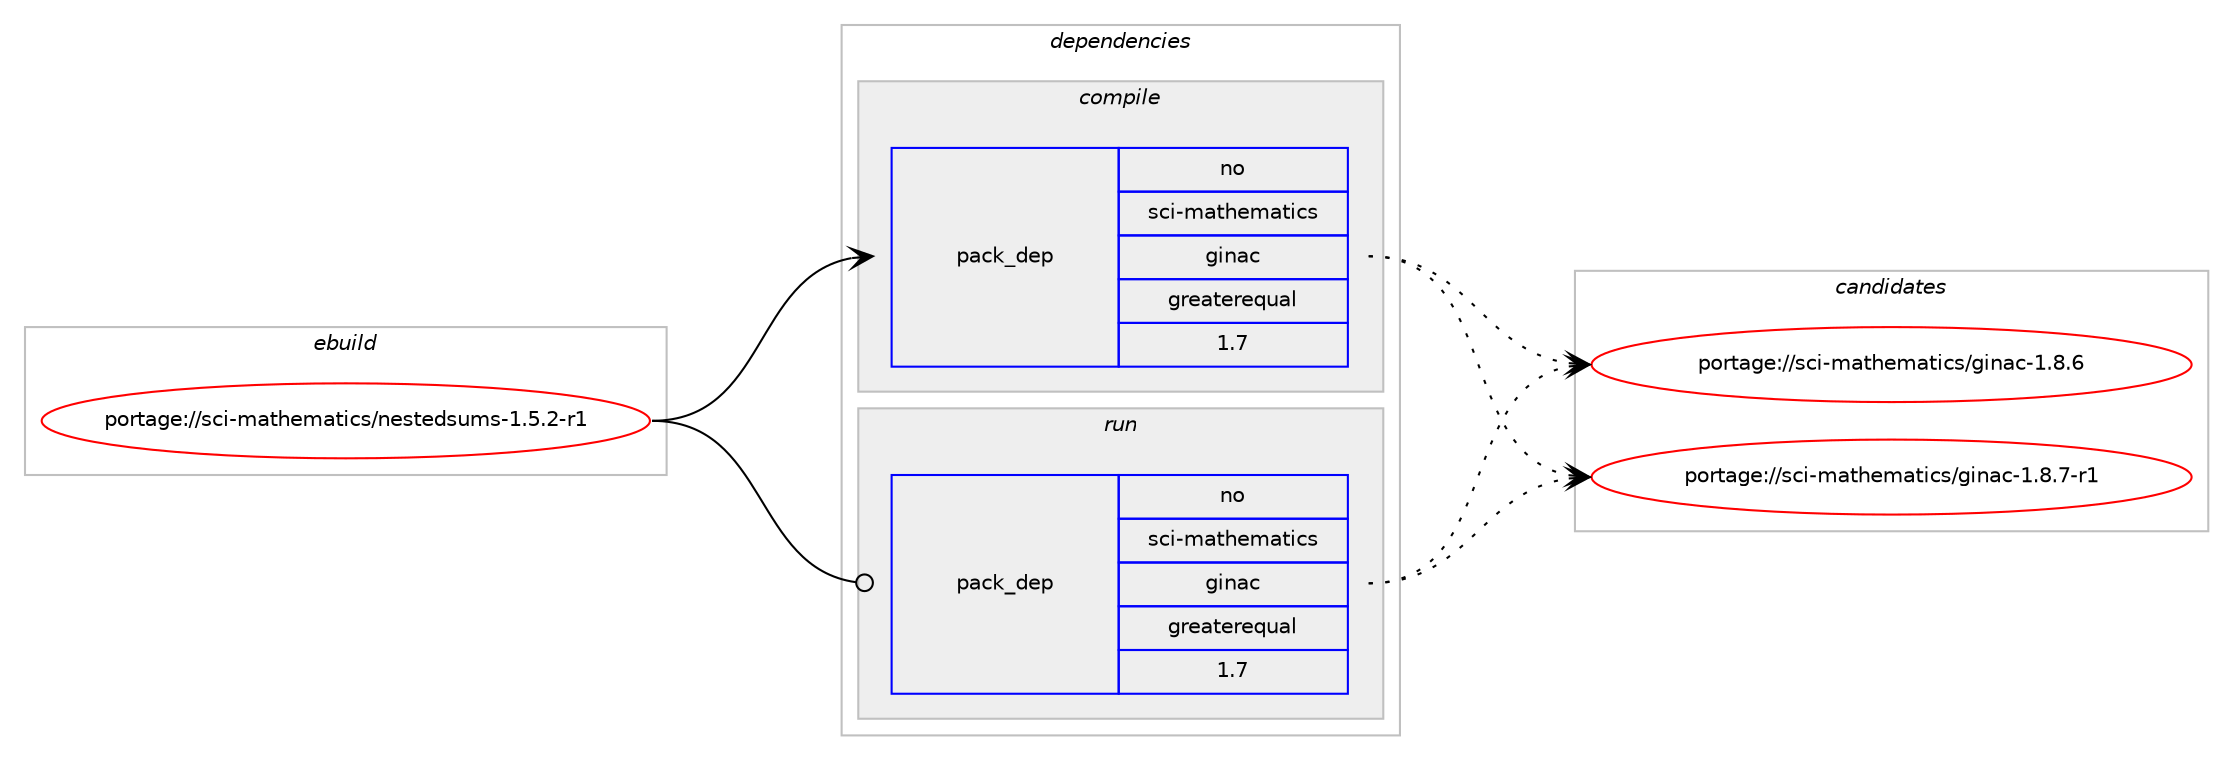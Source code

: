 digraph prolog {

# *************
# Graph options
# *************

newrank=true;
concentrate=true;
compound=true;
graph [rankdir=LR,fontname=Helvetica,fontsize=10,ranksep=1.5];#, ranksep=2.5, nodesep=0.2];
edge  [arrowhead=vee];
node  [fontname=Helvetica,fontsize=10];

# **********
# The ebuild
# **********

subgraph cluster_leftcol {
color=gray;
rank=same;
label=<<i>ebuild</i>>;
id [label="portage://sci-mathematics/nestedsums-1.5.2-r1", color=red, width=4, href="../sci-mathematics/nestedsums-1.5.2-r1.svg"];
}

# ****************
# The dependencies
# ****************

subgraph cluster_midcol {
color=gray;
label=<<i>dependencies</i>>;
subgraph cluster_compile {
fillcolor="#eeeeee";
style=filled;
label=<<i>compile</i>>;
subgraph pack1499 {
dependency6369 [label=<<TABLE BORDER="0" CELLBORDER="1" CELLSPACING="0" CELLPADDING="4" WIDTH="220"><TR><TD ROWSPAN="6" CELLPADDING="30">pack_dep</TD></TR><TR><TD WIDTH="110">no</TD></TR><TR><TD>sci-mathematics</TD></TR><TR><TD>ginac</TD></TR><TR><TD>greaterequal</TD></TR><TR><TD>1.7</TD></TR></TABLE>>, shape=none, color=blue];
}
id:e -> dependency6369:w [weight=20,style="solid",arrowhead="vee"];
}
subgraph cluster_compileandrun {
fillcolor="#eeeeee";
style=filled;
label=<<i>compile and run</i>>;
}
subgraph cluster_run {
fillcolor="#eeeeee";
style=filled;
label=<<i>run</i>>;
subgraph pack1500 {
dependency6370 [label=<<TABLE BORDER="0" CELLBORDER="1" CELLSPACING="0" CELLPADDING="4" WIDTH="220"><TR><TD ROWSPAN="6" CELLPADDING="30">pack_dep</TD></TR><TR><TD WIDTH="110">no</TD></TR><TR><TD>sci-mathematics</TD></TR><TR><TD>ginac</TD></TR><TR><TD>greaterequal</TD></TR><TR><TD>1.7</TD></TR></TABLE>>, shape=none, color=blue];
}
id:e -> dependency6370:w [weight=20,style="solid",arrowhead="odot"];
}
}

# **************
# The candidates
# **************

subgraph cluster_choices {
rank=same;
color=gray;
label=<<i>candidates</i>>;

subgraph choice1499 {
color=black;
nodesep=1;
choice1159910545109971161041011099711610599115471031051109799454946564654 [label="portage://sci-mathematics/ginac-1.8.6", color=red, width=4,href="../sci-mathematics/ginac-1.8.6.svg"];
choice11599105451099711610410110997116105991154710310511097994549465646554511449 [label="portage://sci-mathematics/ginac-1.8.7-r1", color=red, width=4,href="../sci-mathematics/ginac-1.8.7-r1.svg"];
dependency6369:e -> choice1159910545109971161041011099711610599115471031051109799454946564654:w [style=dotted,weight="100"];
dependency6369:e -> choice11599105451099711610410110997116105991154710310511097994549465646554511449:w [style=dotted,weight="100"];
}
subgraph choice1500 {
color=black;
nodesep=1;
choice1159910545109971161041011099711610599115471031051109799454946564654 [label="portage://sci-mathematics/ginac-1.8.6", color=red, width=4,href="../sci-mathematics/ginac-1.8.6.svg"];
choice11599105451099711610410110997116105991154710310511097994549465646554511449 [label="portage://sci-mathematics/ginac-1.8.7-r1", color=red, width=4,href="../sci-mathematics/ginac-1.8.7-r1.svg"];
dependency6370:e -> choice1159910545109971161041011099711610599115471031051109799454946564654:w [style=dotted,weight="100"];
dependency6370:e -> choice11599105451099711610410110997116105991154710310511097994549465646554511449:w [style=dotted,weight="100"];
}
}

}
